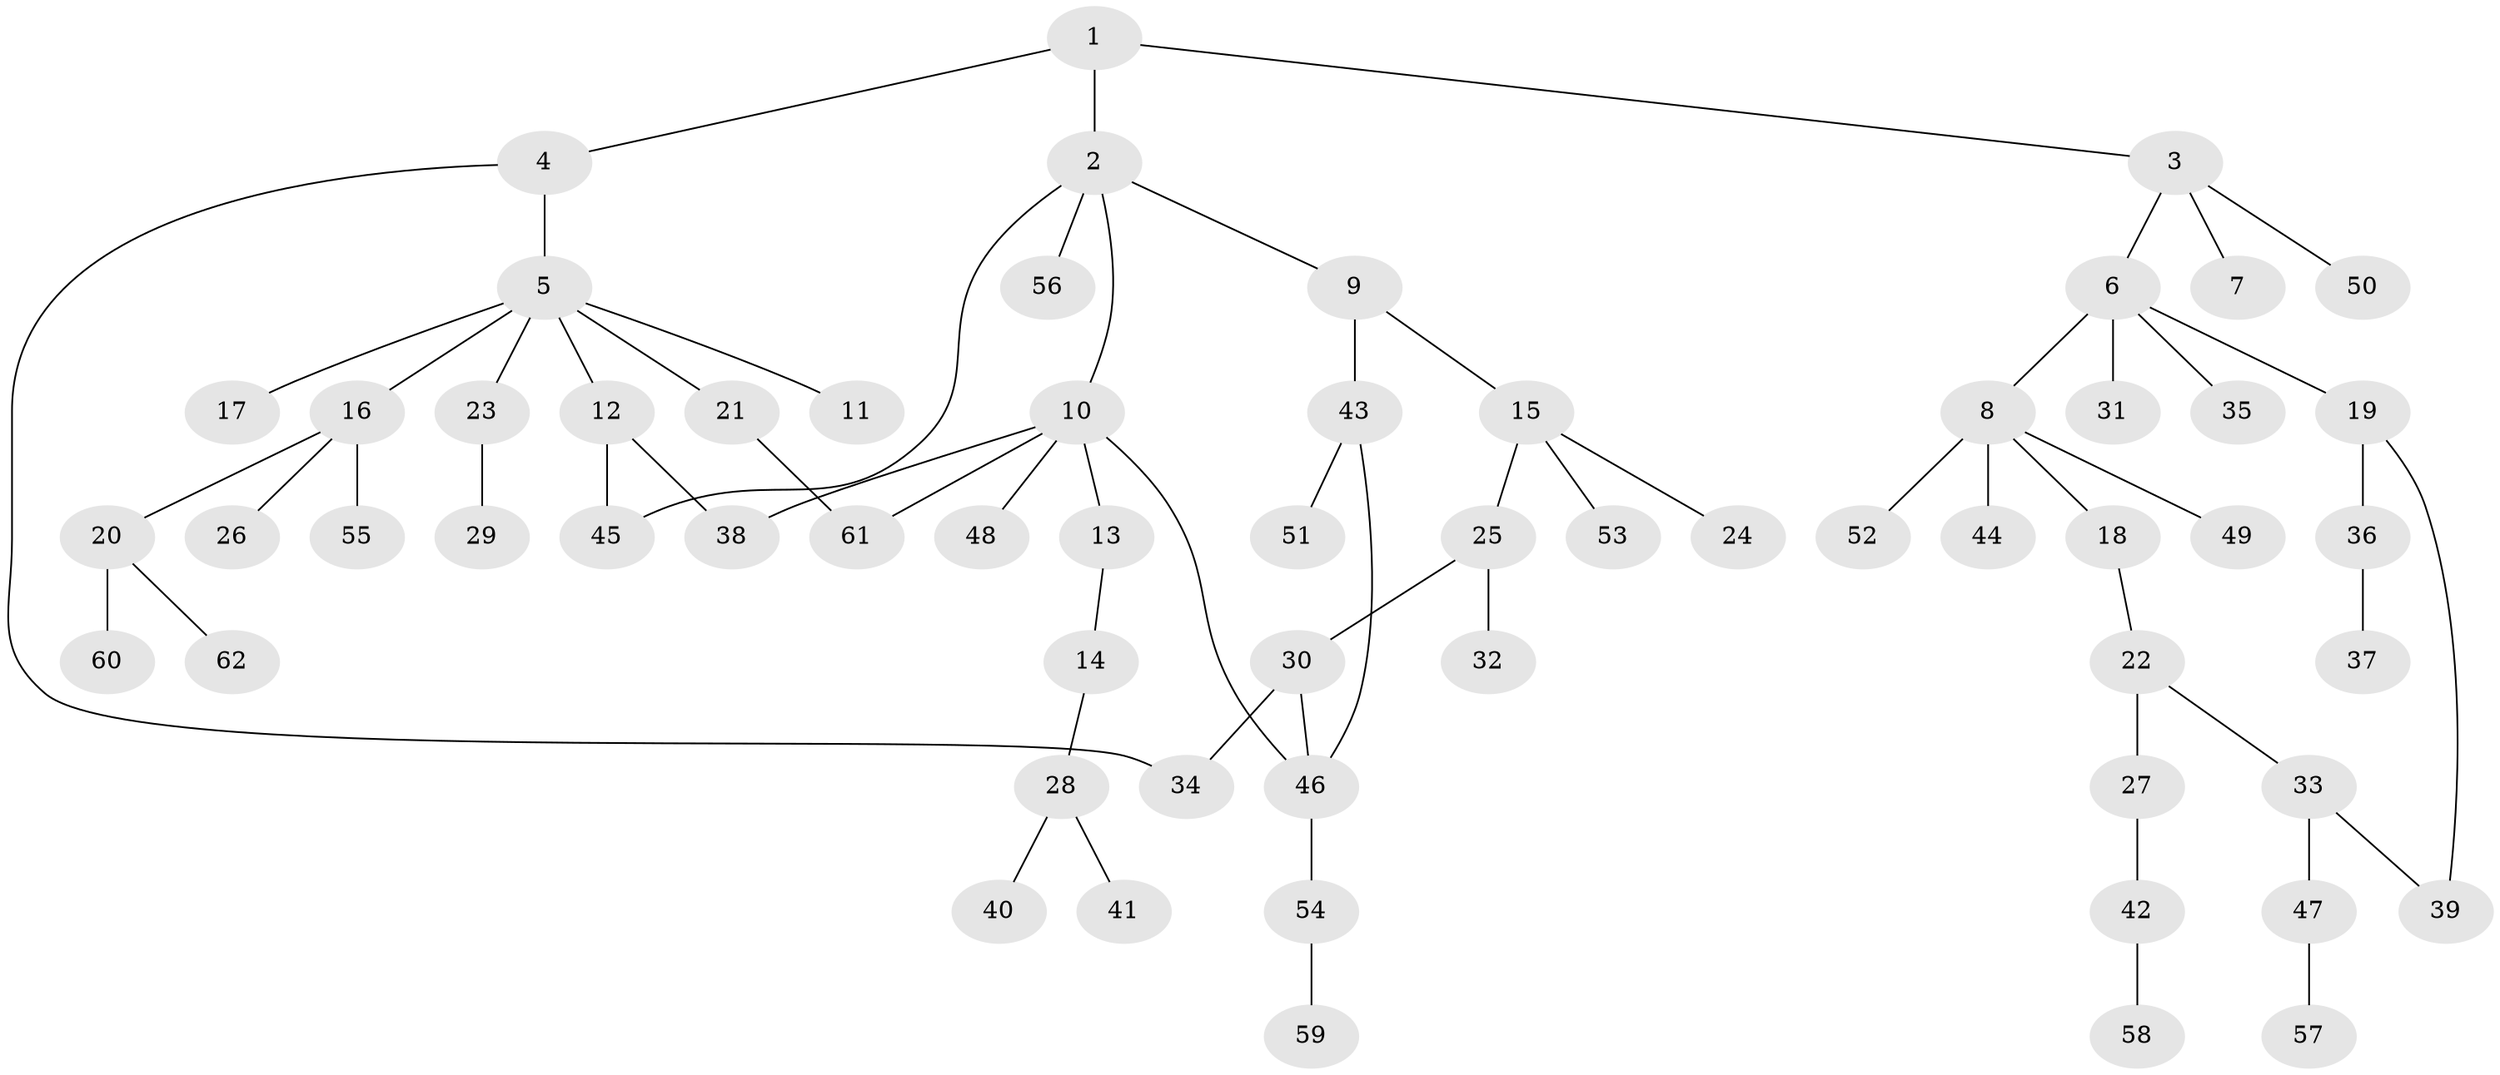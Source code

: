 // coarse degree distribution, {6: 0.08108108108108109, 4: 0.02702702702702703, 3: 0.10810810810810811, 8: 0.02702702702702703, 1: 0.5405405405405406, 5: 0.05405405405405406, 2: 0.16216216216216217}
// Generated by graph-tools (version 1.1) at 2025/16/03/04/25 18:16:58]
// undirected, 62 vertices, 68 edges
graph export_dot {
graph [start="1"]
  node [color=gray90,style=filled];
  1;
  2;
  3;
  4;
  5;
  6;
  7;
  8;
  9;
  10;
  11;
  12;
  13;
  14;
  15;
  16;
  17;
  18;
  19;
  20;
  21;
  22;
  23;
  24;
  25;
  26;
  27;
  28;
  29;
  30;
  31;
  32;
  33;
  34;
  35;
  36;
  37;
  38;
  39;
  40;
  41;
  42;
  43;
  44;
  45;
  46;
  47;
  48;
  49;
  50;
  51;
  52;
  53;
  54;
  55;
  56;
  57;
  58;
  59;
  60;
  61;
  62;
  1 -- 2;
  1 -- 3;
  1 -- 4;
  2 -- 9;
  2 -- 10;
  2 -- 45;
  2 -- 56;
  3 -- 6;
  3 -- 7;
  3 -- 50;
  4 -- 5;
  4 -- 34;
  5 -- 11;
  5 -- 12;
  5 -- 16;
  5 -- 17;
  5 -- 21;
  5 -- 23;
  6 -- 8;
  6 -- 19;
  6 -- 31;
  6 -- 35;
  8 -- 18;
  8 -- 44;
  8 -- 49;
  8 -- 52;
  9 -- 15;
  9 -- 43;
  10 -- 13;
  10 -- 38;
  10 -- 48;
  10 -- 61;
  10 -- 46;
  12 -- 38;
  12 -- 45;
  13 -- 14;
  14 -- 28;
  15 -- 24;
  15 -- 25;
  15 -- 53;
  16 -- 20;
  16 -- 26;
  16 -- 55;
  18 -- 22;
  19 -- 36;
  19 -- 39;
  20 -- 60;
  20 -- 62;
  21 -- 61;
  22 -- 27;
  22 -- 33;
  23 -- 29;
  25 -- 30;
  25 -- 32;
  27 -- 42;
  28 -- 40;
  28 -- 41;
  30 -- 34;
  30 -- 46;
  33 -- 39;
  33 -- 47;
  36 -- 37;
  42 -- 58;
  43 -- 46;
  43 -- 51;
  46 -- 54;
  47 -- 57;
  54 -- 59;
}
